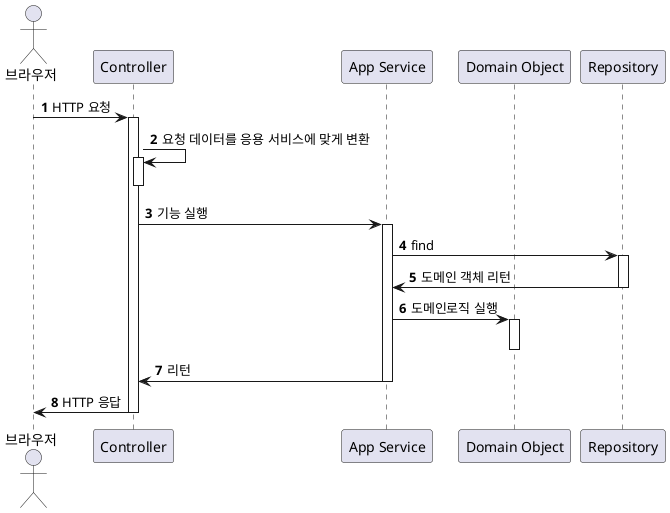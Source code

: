 @startuml

autonumber

actor "브라우저" as a
participant "Controller" as b
participant "App Service" as c
participant "Domain Object" as d
participant "Repository" as e

a -> b: HTTP 요청
activate b

    b -> b: 요청 데이터를 응용 서비스에 맞게 변환
    activate b
    deactivate b

    b -> c: 기능 실행
    activate c

        c -> e: find
        activate e
        c <- e: 도메인 객체 리턴
        deactivate e

        c -> d: 도메인로직 실행
        activate d
        deactivate d

    b <- c: 리턴
    deactivate c

a <- b: HTTP 응답
deactivate b

@enduml
